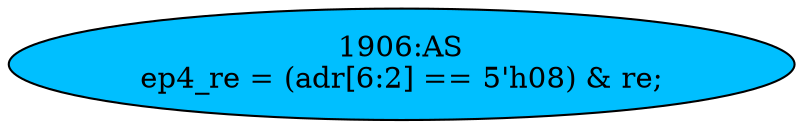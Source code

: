 strict digraph "" {
	node [label="\N"];
	"1906:AS"	 [ast="<pyverilog.vparser.ast.Assign object at 0x7f0a38db2090>",
		def_var="['ep4_re']",
		fillcolor=deepskyblue,
		label="1906:AS
ep4_re = (adr[6:2] == 5'h08) & re;",
		statements="[]",
		style=filled,
		typ=Assign,
		use_var="['adr', 're']"];
}
